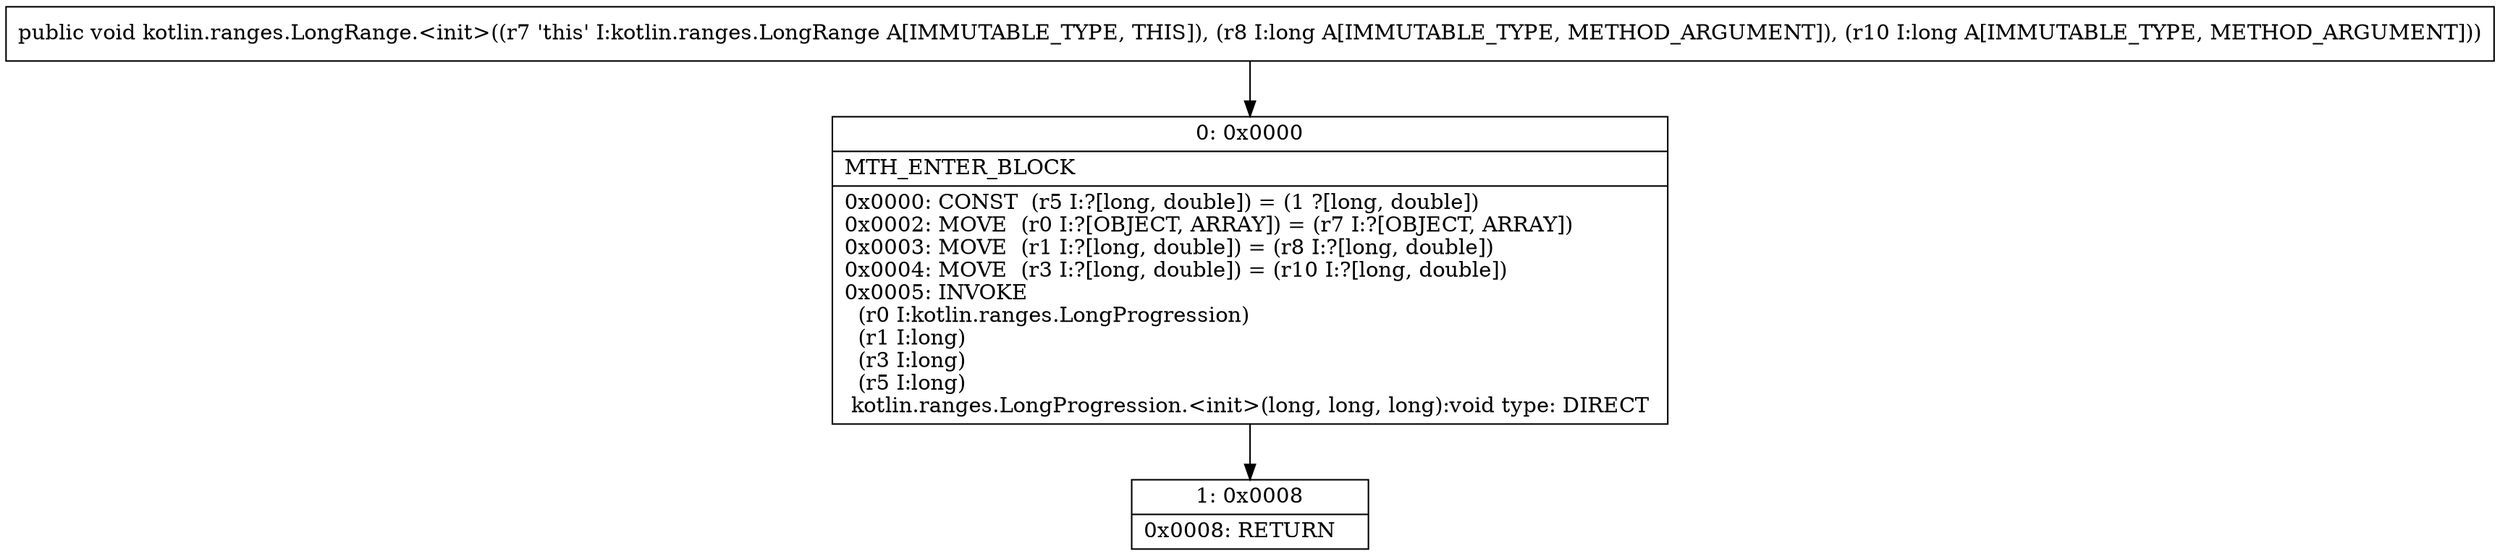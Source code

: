 digraph "CFG forkotlin.ranges.LongRange.\<init\>(JJ)V" {
Node_0 [shape=record,label="{0\:\ 0x0000|MTH_ENTER_BLOCK\l|0x0000: CONST  (r5 I:?[long, double]) = (1 ?[long, double]) \l0x0002: MOVE  (r0 I:?[OBJECT, ARRAY]) = (r7 I:?[OBJECT, ARRAY]) \l0x0003: MOVE  (r1 I:?[long, double]) = (r8 I:?[long, double]) \l0x0004: MOVE  (r3 I:?[long, double]) = (r10 I:?[long, double]) \l0x0005: INVOKE  \l  (r0 I:kotlin.ranges.LongProgression)\l  (r1 I:long)\l  (r3 I:long)\l  (r5 I:long)\l kotlin.ranges.LongProgression.\<init\>(long, long, long):void type: DIRECT \l}"];
Node_1 [shape=record,label="{1\:\ 0x0008|0x0008: RETURN   \l}"];
MethodNode[shape=record,label="{public void kotlin.ranges.LongRange.\<init\>((r7 'this' I:kotlin.ranges.LongRange A[IMMUTABLE_TYPE, THIS]), (r8 I:long A[IMMUTABLE_TYPE, METHOD_ARGUMENT]), (r10 I:long A[IMMUTABLE_TYPE, METHOD_ARGUMENT])) }"];
MethodNode -> Node_0;
Node_0 -> Node_1;
}

